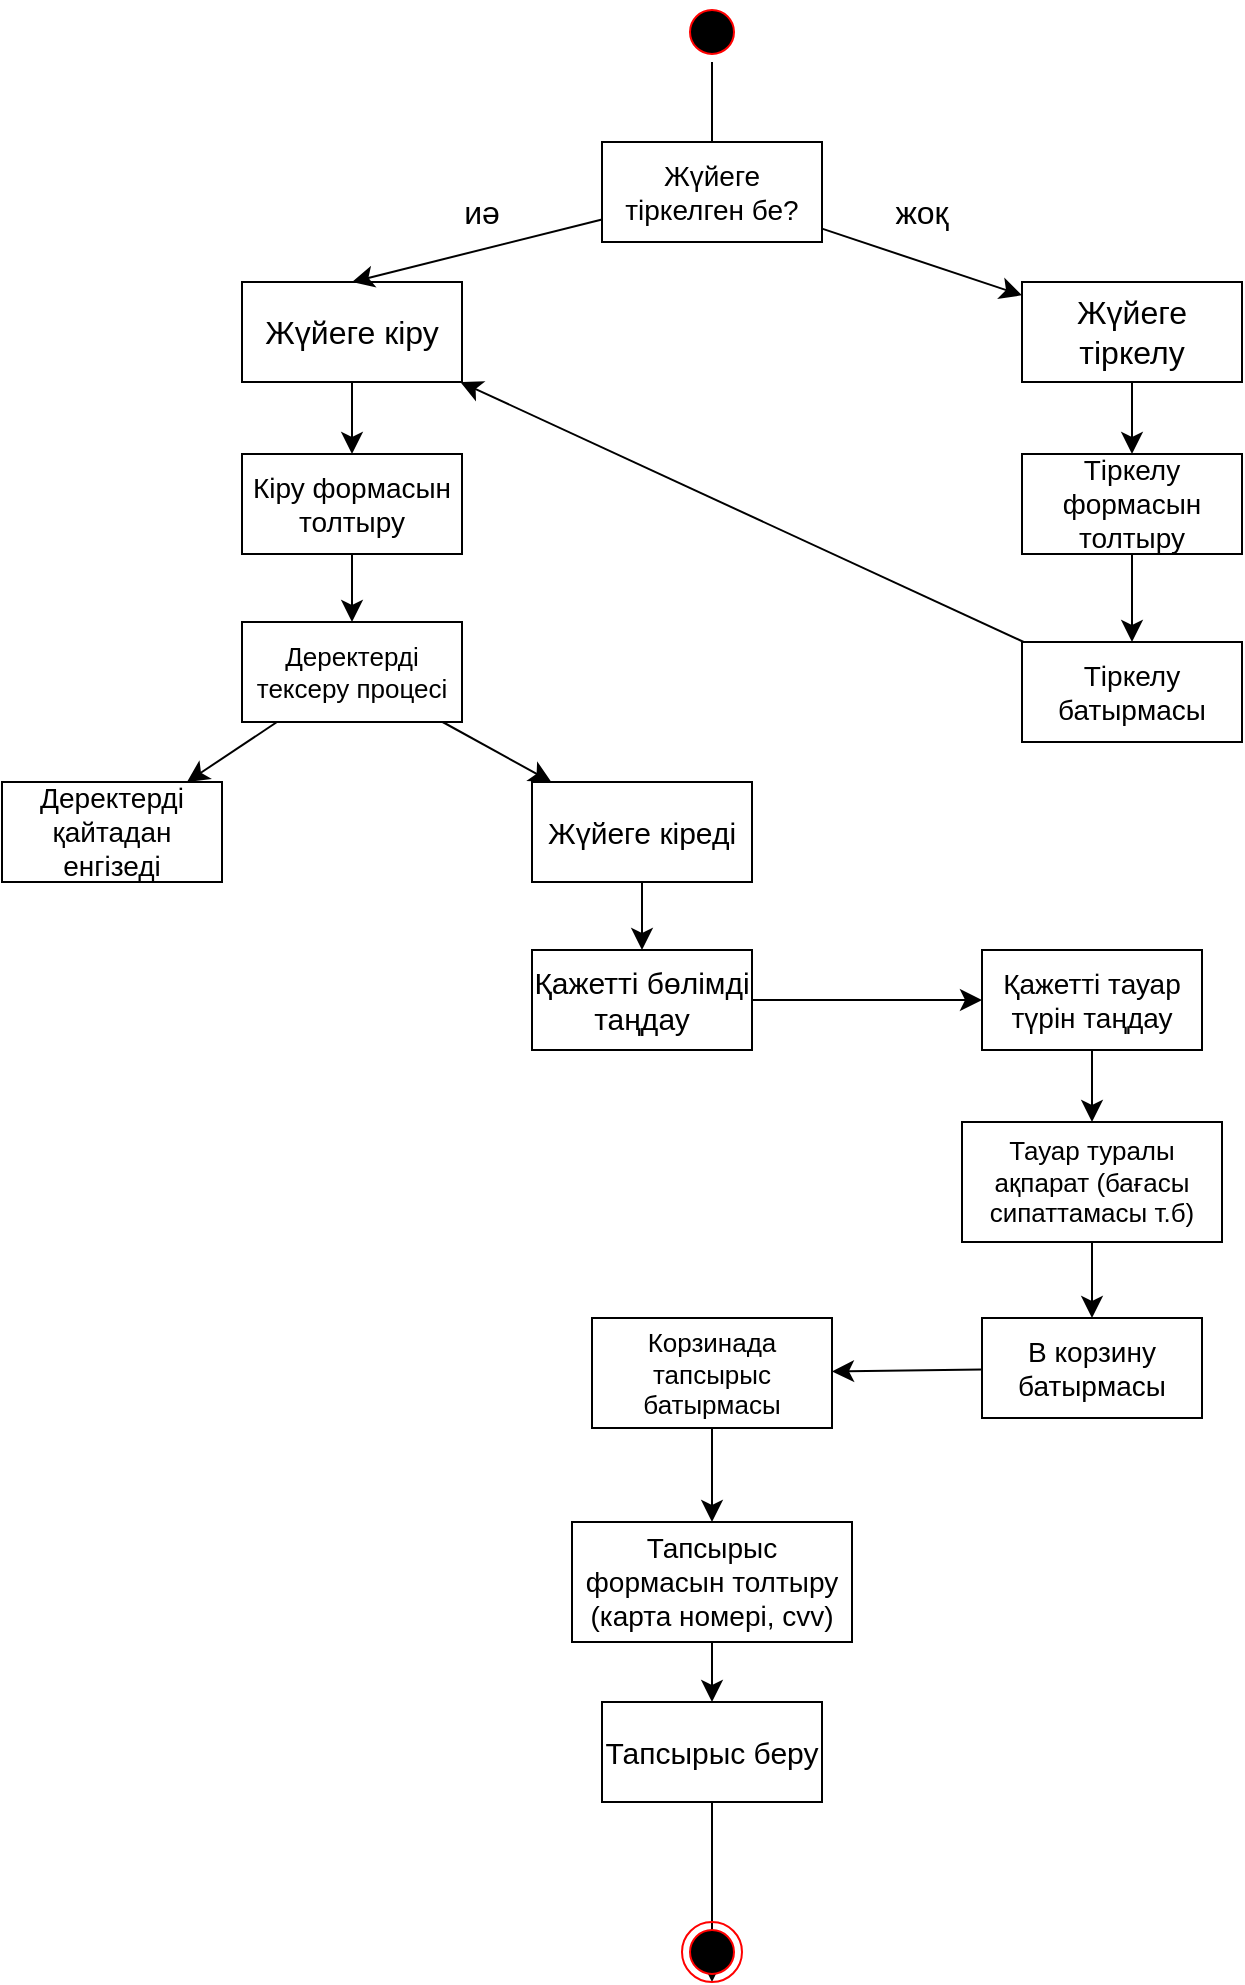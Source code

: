 <mxfile version="24.2.7" type="github">
  <diagram id="R2lEEEUBdFMjLlhIrx00" name="Page-1">
    <mxGraphModel dx="2977" dy="1769" grid="1" gridSize="10" guides="1" tooltips="1" connect="1" arrows="1" fold="1" page="1" pageScale="1" pageWidth="850" pageHeight="1100" math="0" shadow="0" extFonts="Permanent Marker^https://fonts.googleapis.com/css?family=Permanent+Marker">
      <root>
        <mxCell id="0" />
        <mxCell id="1" parent="0" />
        <mxCell id="sTnMUY-ruMFpIgcUdMvu-33" style="edgeStyle=none;curved=1;rounded=0;orthogonalLoop=1;jettySize=auto;html=1;entryX=0.5;entryY=1;entryDx=0;entryDy=0;fontSize=12;startSize=8;endSize=8;" edge="1" parent="1" source="sTnMUY-ruMFpIgcUdMvu-3" target="sTnMUY-ruMFpIgcUdMvu-19">
          <mxGeometry relative="1" as="geometry" />
        </mxCell>
        <mxCell id="sTnMUY-ruMFpIgcUdMvu-3" value="" style="ellipse;html=1;shape=startState;fillColor=#000000;strokeColor=#ff0000;" vertex="1" parent="1">
          <mxGeometry x="410" y="50" width="30" height="30" as="geometry" />
        </mxCell>
        <mxCell id="sTnMUY-ruMFpIgcUdMvu-44" style="edgeStyle=none;curved=1;rounded=0;orthogonalLoop=1;jettySize=auto;html=1;fontSize=12;startSize=8;endSize=8;" edge="1" parent="1" source="sTnMUY-ruMFpIgcUdMvu-6" target="sTnMUY-ruMFpIgcUdMvu-34">
          <mxGeometry relative="1" as="geometry" />
        </mxCell>
        <mxCell id="sTnMUY-ruMFpIgcUdMvu-6" value="&lt;font style=&quot;font-size: 16px;&quot;&gt;Жү&lt;/font&gt;&lt;span style=&quot;font-size: 16px; background-color: initial;&quot;&gt;йеге кіру&lt;/span&gt;" style="html=1;whiteSpace=wrap;fillColor=none;" vertex="1" parent="1">
          <mxGeometry x="190" y="190" width="110" height="50" as="geometry" />
        </mxCell>
        <mxCell id="sTnMUY-ruMFpIgcUdMvu-47" value="" style="edgeStyle=none;curved=1;rounded=0;orthogonalLoop=1;jettySize=auto;html=1;fontSize=12;startSize=8;endSize=8;" edge="1" parent="1" source="sTnMUY-ruMFpIgcUdMvu-7" target="sTnMUY-ruMFpIgcUdMvu-10">
          <mxGeometry relative="1" as="geometry" />
        </mxCell>
        <mxCell id="sTnMUY-ruMFpIgcUdMvu-7" value="&lt;font style=&quot;font-size: 15px;&quot;&gt;Қажетті бөлімді таңдау&lt;/font&gt;" style="html=1;whiteSpace=wrap;fillColor=none;" vertex="1" parent="1">
          <mxGeometry x="335" y="524" width="110" height="50" as="geometry" />
        </mxCell>
        <mxCell id="sTnMUY-ruMFpIgcUdMvu-8" style="edgeStyle=none;curved=1;rounded=0;orthogonalLoop=1;jettySize=auto;html=1;exitX=0;exitY=0.5;exitDx=0;exitDy=0;fontSize=12;startSize=8;endSize=8;" edge="1" parent="1" source="sTnMUY-ruMFpIgcUdMvu-7" target="sTnMUY-ruMFpIgcUdMvu-7">
          <mxGeometry relative="1" as="geometry" />
        </mxCell>
        <mxCell id="sTnMUY-ruMFpIgcUdMvu-48" style="edgeStyle=none;curved=1;rounded=0;orthogonalLoop=1;jettySize=auto;html=1;fontSize=12;startSize=8;endSize=8;" edge="1" parent="1" source="sTnMUY-ruMFpIgcUdMvu-10" target="sTnMUY-ruMFpIgcUdMvu-12">
          <mxGeometry relative="1" as="geometry" />
        </mxCell>
        <mxCell id="sTnMUY-ruMFpIgcUdMvu-10" value="&lt;font style=&quot;font-size: 14px;&quot;&gt;Қажетті тауар түрін таңдау&lt;/font&gt;" style="html=1;whiteSpace=wrap;" vertex="1" parent="1">
          <mxGeometry x="560" y="524" width="110" height="50" as="geometry" />
        </mxCell>
        <mxCell id="sTnMUY-ruMFpIgcUdMvu-49" style="edgeStyle=none;curved=1;rounded=0;orthogonalLoop=1;jettySize=auto;html=1;fontSize=12;startSize=8;endSize=8;" edge="1" parent="1" source="sTnMUY-ruMFpIgcUdMvu-12" target="sTnMUY-ruMFpIgcUdMvu-15">
          <mxGeometry relative="1" as="geometry" />
        </mxCell>
        <mxCell id="sTnMUY-ruMFpIgcUdMvu-12" value="&lt;font style=&quot;font-size: 13px;&quot;&gt;Тауар туралы ақпарат (бағасы сипаттамасы т.б)&lt;/font&gt;" style="html=1;whiteSpace=wrap;" vertex="1" parent="1">
          <mxGeometry x="550" y="610" width="130" height="60" as="geometry" />
        </mxCell>
        <mxCell id="sTnMUY-ruMFpIgcUdMvu-50" style="edgeStyle=none;curved=1;rounded=0;orthogonalLoop=1;jettySize=auto;html=1;fontSize=12;startSize=8;endSize=8;" edge="1" parent="1" source="sTnMUY-ruMFpIgcUdMvu-15" target="sTnMUY-ruMFpIgcUdMvu-17">
          <mxGeometry relative="1" as="geometry" />
        </mxCell>
        <mxCell id="sTnMUY-ruMFpIgcUdMvu-15" value="&lt;font style=&quot;font-size: 14px;&quot;&gt;В корзину батырмасы&lt;/font&gt;" style="html=1;whiteSpace=wrap;" vertex="1" parent="1">
          <mxGeometry x="560" y="708" width="110" height="50" as="geometry" />
        </mxCell>
        <mxCell id="sTnMUY-ruMFpIgcUdMvu-56" style="edgeStyle=none;curved=1;rounded=0;orthogonalLoop=1;jettySize=auto;html=1;fontSize=12;startSize=8;endSize=8;" edge="1" parent="1" source="sTnMUY-ruMFpIgcUdMvu-17" target="sTnMUY-ruMFpIgcUdMvu-55">
          <mxGeometry relative="1" as="geometry" />
        </mxCell>
        <mxCell id="sTnMUY-ruMFpIgcUdMvu-17" value="&lt;font style=&quot;font-size: 13px;&quot;&gt;Корзинада тапсырыс батырмасы&lt;/font&gt;" style="html=1;whiteSpace=wrap;" vertex="1" parent="1">
          <mxGeometry x="365" y="708" width="120" height="55" as="geometry" />
        </mxCell>
        <mxCell id="sTnMUY-ruMFpIgcUdMvu-40" style="edgeStyle=none;curved=1;rounded=0;orthogonalLoop=1;jettySize=auto;html=1;entryX=0.5;entryY=0;entryDx=0;entryDy=0;fontSize=12;startSize=8;endSize=8;" edge="1" parent="1" source="sTnMUY-ruMFpIgcUdMvu-19" target="sTnMUY-ruMFpIgcUdMvu-6">
          <mxGeometry relative="1" as="geometry" />
        </mxCell>
        <mxCell id="sTnMUY-ruMFpIgcUdMvu-42" style="edgeStyle=none;curved=1;rounded=0;orthogonalLoop=1;jettySize=auto;html=1;fontSize=12;startSize=8;endSize=8;" edge="1" parent="1" source="sTnMUY-ruMFpIgcUdMvu-19" target="sTnMUY-ruMFpIgcUdMvu-20">
          <mxGeometry relative="1" as="geometry" />
        </mxCell>
        <mxCell id="sTnMUY-ruMFpIgcUdMvu-19" value="&lt;font style=&quot;font-size: 14px;&quot;&gt;Жүйеге тіркелген бе?&lt;/font&gt;" style="html=1;whiteSpace=wrap;" vertex="1" parent="1">
          <mxGeometry x="370" y="120" width="110" height="50" as="geometry" />
        </mxCell>
        <mxCell id="sTnMUY-ruMFpIgcUdMvu-26" style="edgeStyle=none;curved=1;rounded=0;orthogonalLoop=1;jettySize=auto;html=1;fontSize=12;startSize=8;endSize=8;" edge="1" parent="1" source="sTnMUY-ruMFpIgcUdMvu-20" target="sTnMUY-ruMFpIgcUdMvu-25">
          <mxGeometry relative="1" as="geometry" />
        </mxCell>
        <mxCell id="sTnMUY-ruMFpIgcUdMvu-20" value="&lt;font style=&quot;font-size: 16px;&quot;&gt;Жүйеге тіркелу&lt;/font&gt;" style="html=1;whiteSpace=wrap;" vertex="1" parent="1">
          <mxGeometry x="580" y="190" width="110" height="50" as="geometry" />
        </mxCell>
        <mxCell id="sTnMUY-ruMFpIgcUdMvu-29" style="edgeStyle=none;curved=1;rounded=0;orthogonalLoop=1;jettySize=auto;html=1;fontSize=12;startSize=8;endSize=8;" edge="1" parent="1" source="sTnMUY-ruMFpIgcUdMvu-25" target="sTnMUY-ruMFpIgcUdMvu-27">
          <mxGeometry relative="1" as="geometry" />
        </mxCell>
        <mxCell id="sTnMUY-ruMFpIgcUdMvu-25" value="&lt;font style=&quot;font-size: 14px;&quot;&gt;Тіркелу формасын толтыру&lt;/font&gt;" style="html=1;whiteSpace=wrap;" vertex="1" parent="1">
          <mxGeometry x="580" y="276" width="110" height="50" as="geometry" />
        </mxCell>
        <mxCell id="sTnMUY-ruMFpIgcUdMvu-54" style="edgeStyle=none;curved=1;rounded=0;orthogonalLoop=1;jettySize=auto;html=1;fontSize=12;startSize=8;endSize=8;" edge="1" parent="1" source="sTnMUY-ruMFpIgcUdMvu-27" target="sTnMUY-ruMFpIgcUdMvu-6">
          <mxGeometry relative="1" as="geometry" />
        </mxCell>
        <mxCell id="sTnMUY-ruMFpIgcUdMvu-27" value="&lt;font style=&quot;font-size: 14px;&quot;&gt;Тіркелу батырмасы&lt;/font&gt;" style="html=1;whiteSpace=wrap;" vertex="1" parent="1">
          <mxGeometry x="580" y="370" width="110" height="50" as="geometry" />
        </mxCell>
        <mxCell id="sTnMUY-ruMFpIgcUdMvu-43" style="edgeStyle=none;curved=1;rounded=0;orthogonalLoop=1;jettySize=auto;html=1;fontSize=12;startSize=8;endSize=8;" edge="1" parent="1" source="sTnMUY-ruMFpIgcUdMvu-34" target="sTnMUY-ruMFpIgcUdMvu-35">
          <mxGeometry relative="1" as="geometry" />
        </mxCell>
        <mxCell id="sTnMUY-ruMFpIgcUdMvu-34" value="&lt;font style=&quot;font-size: 14px;&quot;&gt;Кіру формасын толтыру&lt;/font&gt;" style="html=1;whiteSpace=wrap;" vertex="1" parent="1">
          <mxGeometry x="190" y="276" width="110" height="50" as="geometry" />
        </mxCell>
        <mxCell id="sTnMUY-ruMFpIgcUdMvu-38" style="edgeStyle=none;curved=1;rounded=0;orthogonalLoop=1;jettySize=auto;html=1;fontSize=12;startSize=8;endSize=8;" edge="1" parent="1" source="sTnMUY-ruMFpIgcUdMvu-35" target="sTnMUY-ruMFpIgcUdMvu-36">
          <mxGeometry relative="1" as="geometry" />
        </mxCell>
        <mxCell id="sTnMUY-ruMFpIgcUdMvu-39" style="edgeStyle=none;curved=1;rounded=0;orthogonalLoop=1;jettySize=auto;html=1;fontSize=12;startSize=8;endSize=8;" edge="1" parent="1" source="sTnMUY-ruMFpIgcUdMvu-35" target="sTnMUY-ruMFpIgcUdMvu-37">
          <mxGeometry relative="1" as="geometry" />
        </mxCell>
        <mxCell id="sTnMUY-ruMFpIgcUdMvu-35" value="&lt;font style=&quot;font-size: 13px;&quot;&gt;Деректерді тексеру процесі&lt;/font&gt;" style="html=1;whiteSpace=wrap;" vertex="1" parent="1">
          <mxGeometry x="190" y="360" width="110" height="50" as="geometry" />
        </mxCell>
        <mxCell id="sTnMUY-ruMFpIgcUdMvu-36" value="&lt;font style=&quot;font-size: 14px;&quot;&gt;Деректерді қайтадан енгізеді&lt;/font&gt;" style="html=1;whiteSpace=wrap;" vertex="1" parent="1">
          <mxGeometry x="70" y="440" width="110" height="50" as="geometry" />
        </mxCell>
        <mxCell id="sTnMUY-ruMFpIgcUdMvu-45" style="edgeStyle=none;curved=1;rounded=0;orthogonalLoop=1;jettySize=auto;html=1;fontSize=12;startSize=8;endSize=8;" edge="1" parent="1" source="sTnMUY-ruMFpIgcUdMvu-37" target="sTnMUY-ruMFpIgcUdMvu-7">
          <mxGeometry relative="1" as="geometry" />
        </mxCell>
        <mxCell id="sTnMUY-ruMFpIgcUdMvu-37" value="&lt;font style=&quot;font-size: 15px;&quot;&gt;Жүйеге кіреді&lt;/font&gt;" style="html=1;whiteSpace=wrap;" vertex="1" parent="1">
          <mxGeometry x="335" y="440" width="110" height="50" as="geometry" />
        </mxCell>
        <mxCell id="sTnMUY-ruMFpIgcUdMvu-51" value="иә" style="text;strokeColor=none;align=center;fillColor=none;html=1;verticalAlign=middle;whiteSpace=wrap;rounded=0;fontSize=16;" vertex="1" parent="1">
          <mxGeometry x="280" y="140" width="60" height="30" as="geometry" />
        </mxCell>
        <mxCell id="sTnMUY-ruMFpIgcUdMvu-53" value="жоқ" style="text;strokeColor=none;align=center;fillColor=none;html=1;verticalAlign=middle;whiteSpace=wrap;rounded=0;fontSize=16;" vertex="1" parent="1">
          <mxGeometry x="500" y="140" width="60" height="30" as="geometry" />
        </mxCell>
        <mxCell id="sTnMUY-ruMFpIgcUdMvu-58" style="edgeStyle=none;curved=1;rounded=0;orthogonalLoop=1;jettySize=auto;html=1;fontSize=12;startSize=8;endSize=8;" edge="1" parent="1" source="sTnMUY-ruMFpIgcUdMvu-55" target="sTnMUY-ruMFpIgcUdMvu-57">
          <mxGeometry relative="1" as="geometry" />
        </mxCell>
        <mxCell id="sTnMUY-ruMFpIgcUdMvu-55" value="&lt;font style=&quot;font-size: 14px;&quot;&gt;Тапсырыс формасын толтыру (карта номері, cvv)&lt;/font&gt;" style="html=1;whiteSpace=wrap;" vertex="1" parent="1">
          <mxGeometry x="355" y="810" width="140" height="60" as="geometry" />
        </mxCell>
        <mxCell id="sTnMUY-ruMFpIgcUdMvu-60" style="edgeStyle=none;curved=1;rounded=0;orthogonalLoop=1;jettySize=auto;html=1;entryX=0.5;entryY=1;entryDx=0;entryDy=0;fontSize=12;startSize=8;endSize=8;" edge="1" parent="1" source="sTnMUY-ruMFpIgcUdMvu-57" target="sTnMUY-ruMFpIgcUdMvu-59">
          <mxGeometry relative="1" as="geometry" />
        </mxCell>
        <mxCell id="sTnMUY-ruMFpIgcUdMvu-57" value="&lt;font style=&quot;font-size: 15px;&quot;&gt;Тапсырыс беру&lt;/font&gt;" style="html=1;whiteSpace=wrap;" vertex="1" parent="1">
          <mxGeometry x="370" y="900" width="110" height="50" as="geometry" />
        </mxCell>
        <mxCell id="sTnMUY-ruMFpIgcUdMvu-59" value="" style="ellipse;html=1;shape=endState;fillColor=#000000;strokeColor=#ff0000;" vertex="1" parent="1">
          <mxGeometry x="410" y="1010" width="30" height="30" as="geometry" />
        </mxCell>
      </root>
    </mxGraphModel>
  </diagram>
</mxfile>
